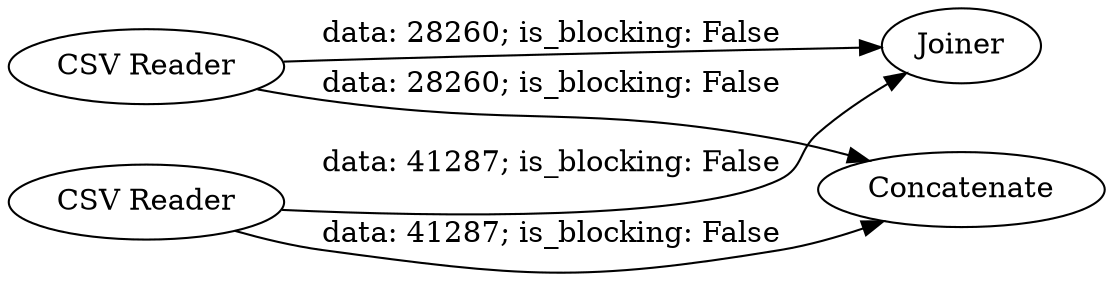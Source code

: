 digraph {
	"-9011558355882082809_2" [label="CSV Reader"]
	"-9011558355882082809_3" [label=Joiner]
	"-9011558355882082809_4" [label=Concatenate]
	"-9011558355882082809_1" [label="CSV Reader"]
	"-9011558355882082809_1" -> "-9011558355882082809_3" [label="data: 41287; is_blocking: False"]
	"-9011558355882082809_1" -> "-9011558355882082809_4" [label="data: 41287; is_blocking: False"]
	"-9011558355882082809_2" -> "-9011558355882082809_3" [label="data: 28260; is_blocking: False"]
	"-9011558355882082809_2" -> "-9011558355882082809_4" [label="data: 28260; is_blocking: False"]
	rankdir=LR
}

